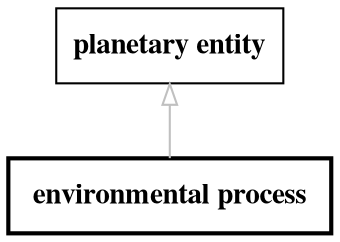 // biolink model
digraph {
	graph [fontsize=32 penwidth=5]
	node [color=black fontname="times bold" shape=rectangle]
	edge [color=gray fontcolor=darkgray]
	"environmental process" [label=" environmental process " style=bold]
	"planetary entity" -> "environmental process" [label="" arrowtail=onormal dir=back]
}

